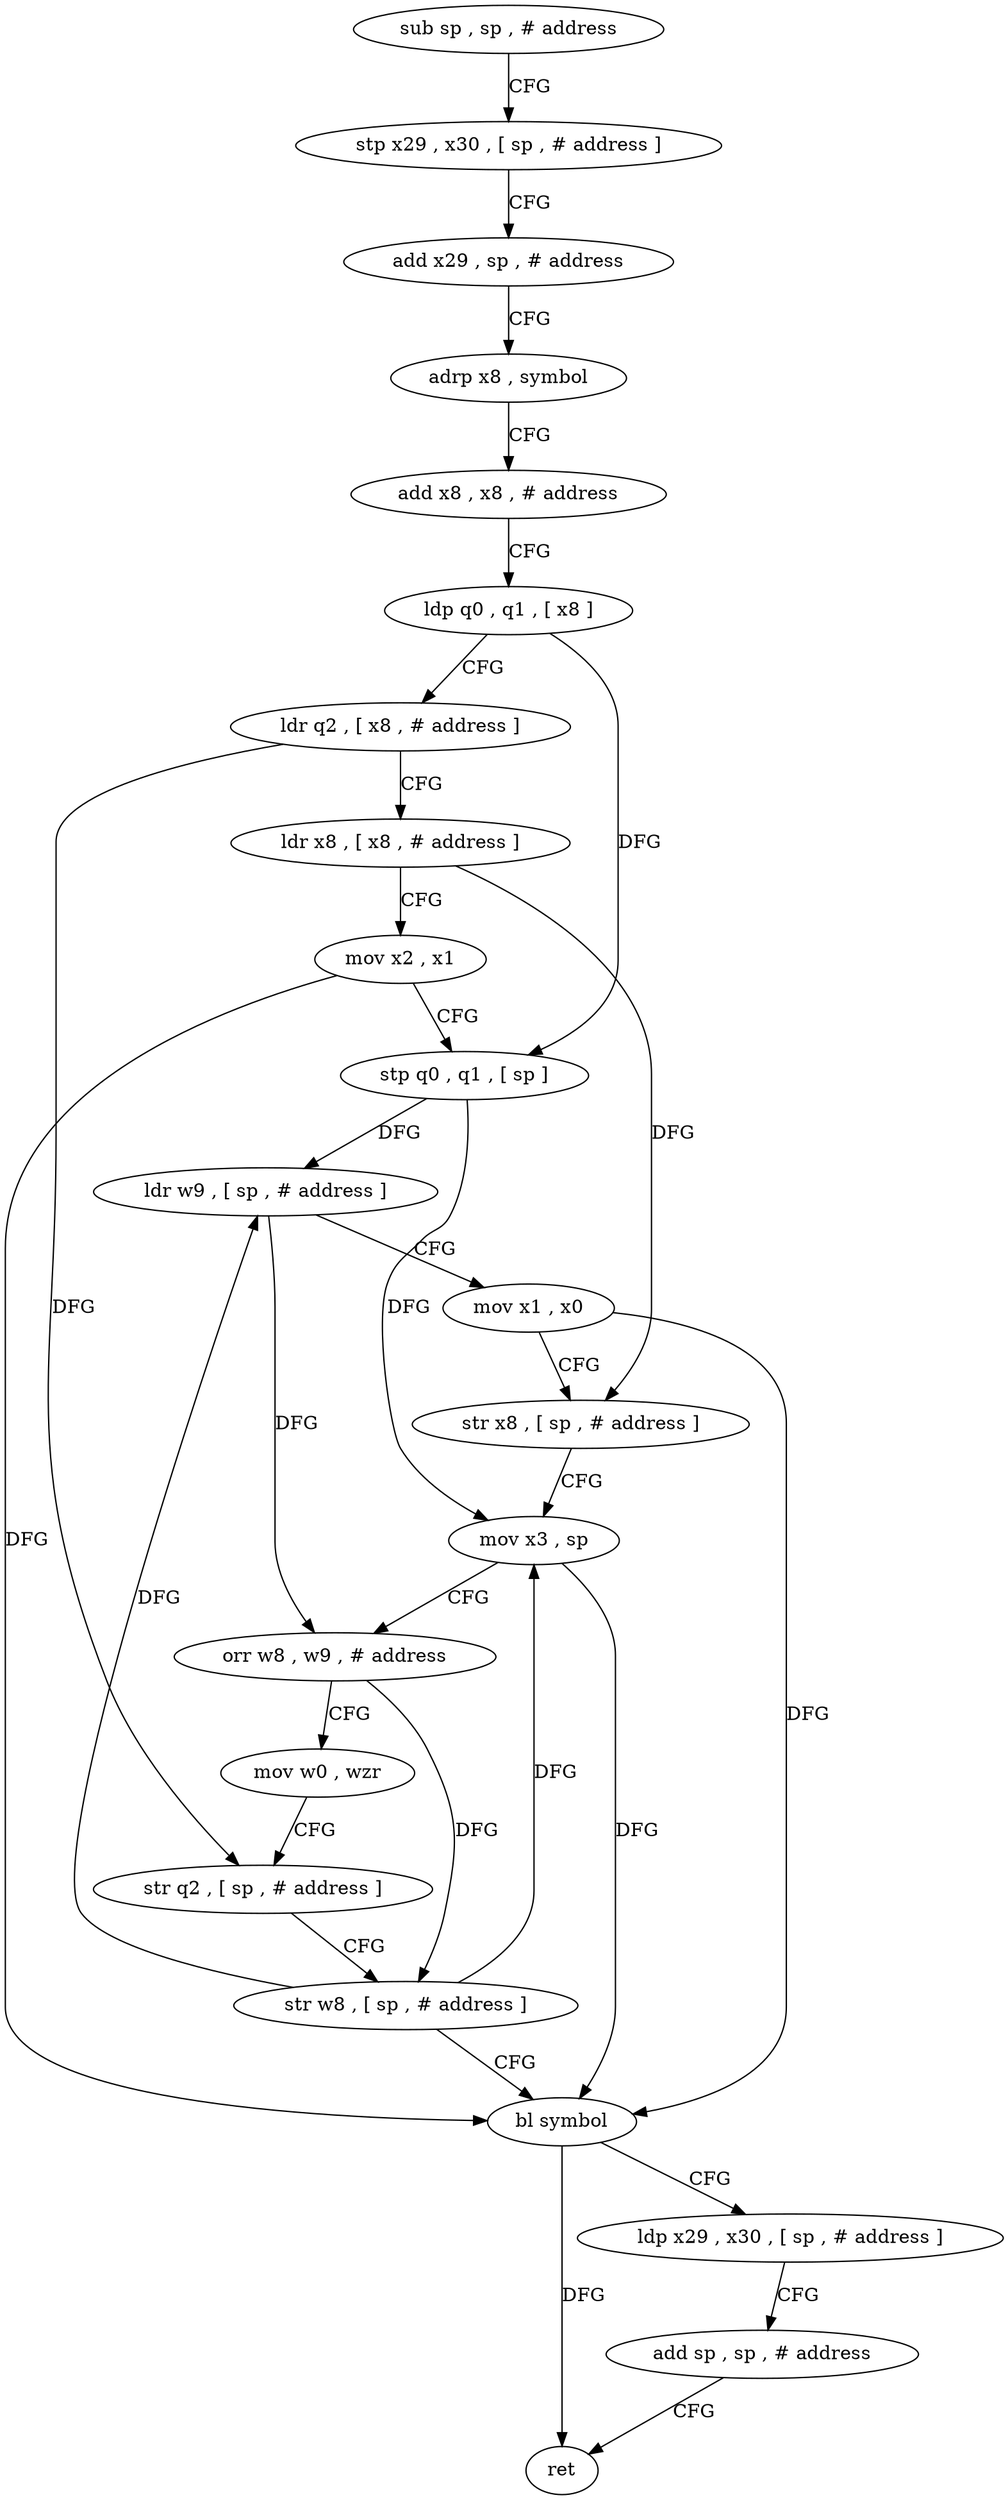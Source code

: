 digraph "func" {
"4212252" [label = "sub sp , sp , # address" ]
"4212256" [label = "stp x29 , x30 , [ sp , # address ]" ]
"4212260" [label = "add x29 , sp , # address" ]
"4212264" [label = "adrp x8 , symbol" ]
"4212268" [label = "add x8 , x8 , # address" ]
"4212272" [label = "ldp q0 , q1 , [ x8 ]" ]
"4212276" [label = "ldr q2 , [ x8 , # address ]" ]
"4212280" [label = "ldr x8 , [ x8 , # address ]" ]
"4212284" [label = "mov x2 , x1" ]
"4212288" [label = "stp q0 , q1 , [ sp ]" ]
"4212292" [label = "ldr w9 , [ sp , # address ]" ]
"4212296" [label = "mov x1 , x0" ]
"4212300" [label = "str x8 , [ sp , # address ]" ]
"4212304" [label = "mov x3 , sp" ]
"4212308" [label = "orr w8 , w9 , # address" ]
"4212312" [label = "mov w0 , wzr" ]
"4212316" [label = "str q2 , [ sp , # address ]" ]
"4212320" [label = "str w8 , [ sp , # address ]" ]
"4212324" [label = "bl symbol" ]
"4212328" [label = "ldp x29 , x30 , [ sp , # address ]" ]
"4212332" [label = "add sp , sp , # address" ]
"4212336" [label = "ret" ]
"4212252" -> "4212256" [ label = "CFG" ]
"4212256" -> "4212260" [ label = "CFG" ]
"4212260" -> "4212264" [ label = "CFG" ]
"4212264" -> "4212268" [ label = "CFG" ]
"4212268" -> "4212272" [ label = "CFG" ]
"4212272" -> "4212276" [ label = "CFG" ]
"4212272" -> "4212288" [ label = "DFG" ]
"4212276" -> "4212280" [ label = "CFG" ]
"4212276" -> "4212316" [ label = "DFG" ]
"4212280" -> "4212284" [ label = "CFG" ]
"4212280" -> "4212300" [ label = "DFG" ]
"4212284" -> "4212288" [ label = "CFG" ]
"4212284" -> "4212324" [ label = "DFG" ]
"4212288" -> "4212292" [ label = "DFG" ]
"4212288" -> "4212304" [ label = "DFG" ]
"4212292" -> "4212296" [ label = "CFG" ]
"4212292" -> "4212308" [ label = "DFG" ]
"4212296" -> "4212300" [ label = "CFG" ]
"4212296" -> "4212324" [ label = "DFG" ]
"4212300" -> "4212304" [ label = "CFG" ]
"4212304" -> "4212308" [ label = "CFG" ]
"4212304" -> "4212324" [ label = "DFG" ]
"4212308" -> "4212312" [ label = "CFG" ]
"4212308" -> "4212320" [ label = "DFG" ]
"4212312" -> "4212316" [ label = "CFG" ]
"4212316" -> "4212320" [ label = "CFG" ]
"4212320" -> "4212324" [ label = "CFG" ]
"4212320" -> "4212292" [ label = "DFG" ]
"4212320" -> "4212304" [ label = "DFG" ]
"4212324" -> "4212328" [ label = "CFG" ]
"4212324" -> "4212336" [ label = "DFG" ]
"4212328" -> "4212332" [ label = "CFG" ]
"4212332" -> "4212336" [ label = "CFG" ]
}
